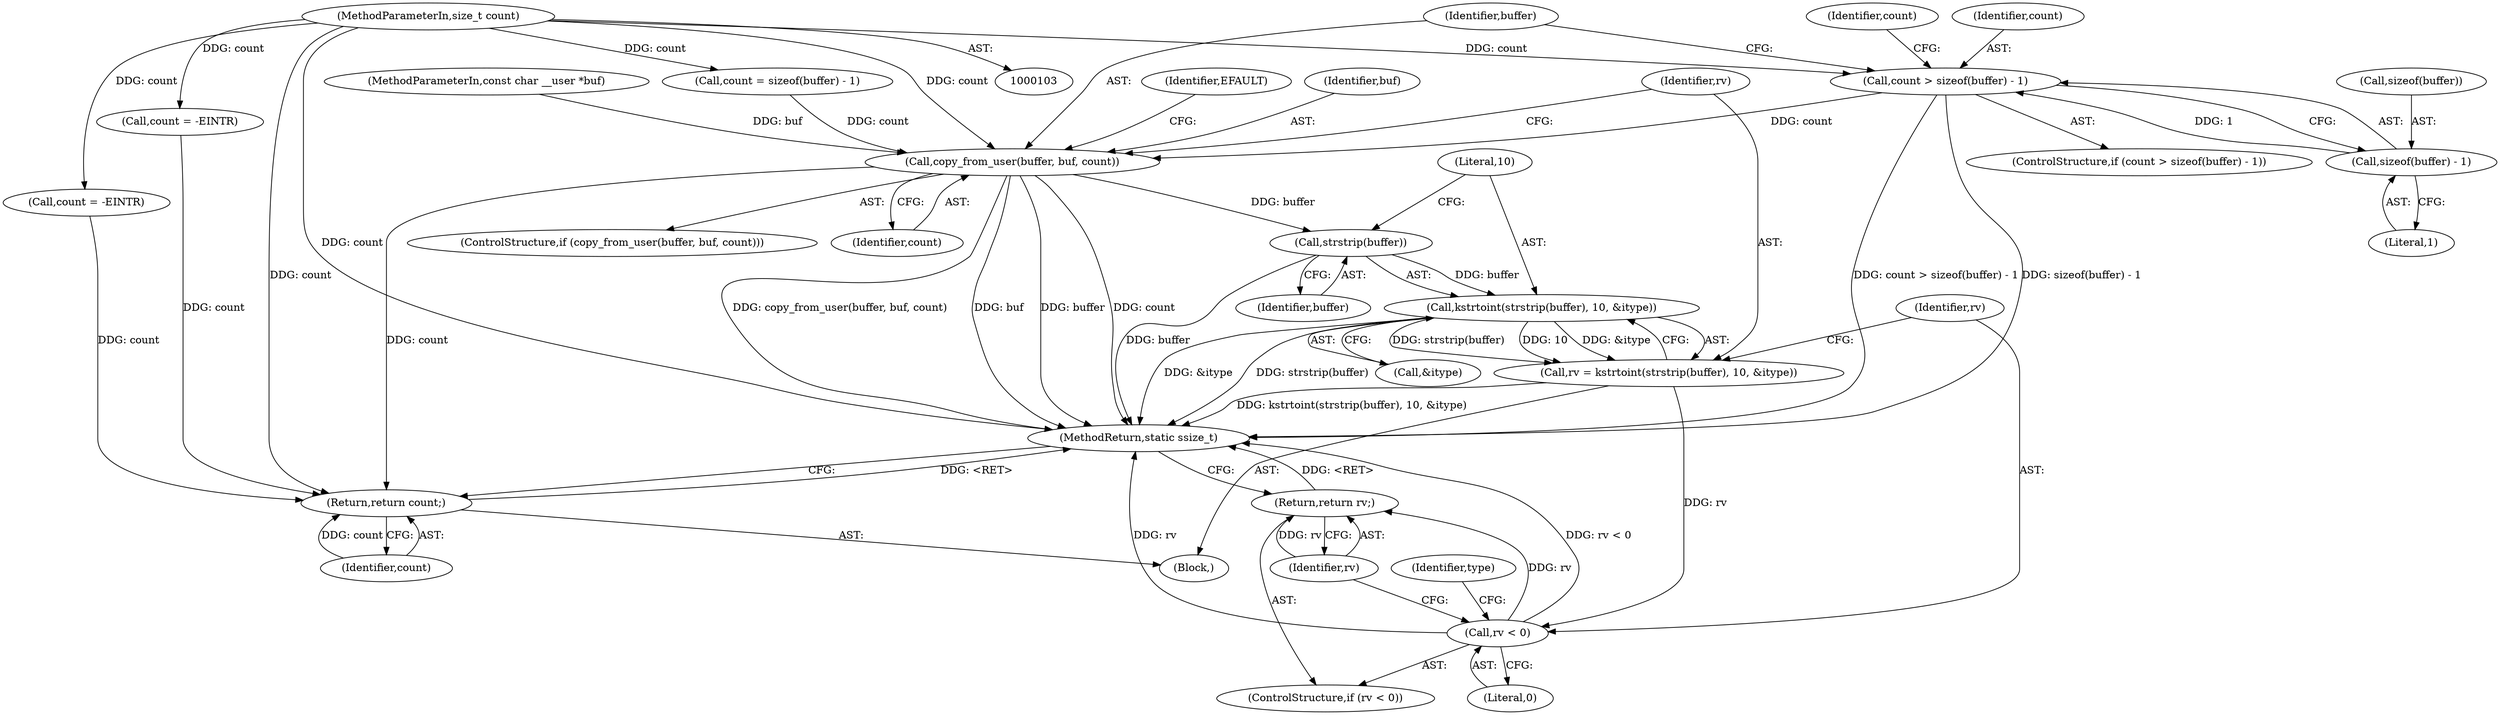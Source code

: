 digraph "0_linux_04f5866e41fb70690e28397487d8bd8eea7d712a_0@API" {
"1000123" [label="(Call,count > sizeof(buffer) - 1)"];
"1000106" [label="(MethodParameterIn,size_t count)"];
"1000125" [label="(Call,sizeof(buffer) - 1)"];
"1000136" [label="(Call,copy_from_user(buffer, buf, count))"];
"1000146" [label="(Call,strstrip(buffer))"];
"1000145" [label="(Call,kstrtoint(strstrip(buffer), 10, &itype))"];
"1000143" [label="(Call,rv = kstrtoint(strstrip(buffer), 10, &itype))"];
"1000152" [label="(Call,rv < 0)"];
"1000155" [label="(Return,return rv;)"];
"1000351" [label="(Return,return count;)"];
"1000154" [label="(Literal,0)"];
"1000128" [label="(Literal,1)"];
"1000135" [label="(ControlStructure,if (copy_from_user(buffer, buf, count)))"];
"1000142" [label="(Identifier,EFAULT)"];
"1000269" [label="(Call,count = -EINTR)"];
"1000148" [label="(Literal,10)"];
"1000138" [label="(Identifier,buf)"];
"1000351" [label="(Return,return count;)"];
"1000149" [label="(Call,&itype)"];
"1000155" [label="(Return,return rv;)"];
"1000122" [label="(ControlStructure,if (count > sizeof(buffer) - 1))"];
"1000139" [label="(Identifier,count)"];
"1000108" [label="(Block,)"];
"1000206" [label="(Call,count = -EINTR)"];
"1000152" [label="(Call,rv < 0)"];
"1000353" [label="(MethodReturn,static ssize_t)"];
"1000145" [label="(Call,kstrtoint(strstrip(buffer), 10, &itype))"];
"1000151" [label="(ControlStructure,if (rv < 0))"];
"1000125" [label="(Call,sizeof(buffer) - 1)"];
"1000144" [label="(Identifier,rv)"];
"1000153" [label="(Identifier,rv)"];
"1000143" [label="(Call,rv = kstrtoint(strstrip(buffer), 10, &itype))"];
"1000137" [label="(Identifier,buffer)"];
"1000352" [label="(Identifier,count)"];
"1000146" [label="(Call,strstrip(buffer))"];
"1000156" [label="(Identifier,rv)"];
"1000106" [label="(MethodParameterIn,size_t count)"];
"1000105" [label="(MethodParameterIn,const char __user *buf)"];
"1000123" [label="(Call,count > sizeof(buffer) - 1)"];
"1000158" [label="(Identifier,type)"];
"1000130" [label="(Identifier,count)"];
"1000124" [label="(Identifier,count)"];
"1000136" [label="(Call,copy_from_user(buffer, buf, count))"];
"1000129" [label="(Call,count = sizeof(buffer) - 1)"];
"1000126" [label="(Call,sizeof(buffer))"];
"1000147" [label="(Identifier,buffer)"];
"1000123" -> "1000122"  [label="AST: "];
"1000123" -> "1000125"  [label="CFG: "];
"1000124" -> "1000123"  [label="AST: "];
"1000125" -> "1000123"  [label="AST: "];
"1000130" -> "1000123"  [label="CFG: "];
"1000137" -> "1000123"  [label="CFG: "];
"1000123" -> "1000353"  [label="DDG: sizeof(buffer) - 1"];
"1000123" -> "1000353"  [label="DDG: count > sizeof(buffer) - 1"];
"1000106" -> "1000123"  [label="DDG: count"];
"1000125" -> "1000123"  [label="DDG: 1"];
"1000123" -> "1000136"  [label="DDG: count"];
"1000106" -> "1000103"  [label="AST: "];
"1000106" -> "1000353"  [label="DDG: count"];
"1000106" -> "1000129"  [label="DDG: count"];
"1000106" -> "1000136"  [label="DDG: count"];
"1000106" -> "1000206"  [label="DDG: count"];
"1000106" -> "1000269"  [label="DDG: count"];
"1000106" -> "1000351"  [label="DDG: count"];
"1000125" -> "1000128"  [label="CFG: "];
"1000126" -> "1000125"  [label="AST: "];
"1000128" -> "1000125"  [label="AST: "];
"1000136" -> "1000135"  [label="AST: "];
"1000136" -> "1000139"  [label="CFG: "];
"1000137" -> "1000136"  [label="AST: "];
"1000138" -> "1000136"  [label="AST: "];
"1000139" -> "1000136"  [label="AST: "];
"1000142" -> "1000136"  [label="CFG: "];
"1000144" -> "1000136"  [label="CFG: "];
"1000136" -> "1000353"  [label="DDG: count"];
"1000136" -> "1000353"  [label="DDG: copy_from_user(buffer, buf, count)"];
"1000136" -> "1000353"  [label="DDG: buf"];
"1000136" -> "1000353"  [label="DDG: buffer"];
"1000105" -> "1000136"  [label="DDG: buf"];
"1000129" -> "1000136"  [label="DDG: count"];
"1000136" -> "1000146"  [label="DDG: buffer"];
"1000136" -> "1000351"  [label="DDG: count"];
"1000146" -> "1000145"  [label="AST: "];
"1000146" -> "1000147"  [label="CFG: "];
"1000147" -> "1000146"  [label="AST: "];
"1000148" -> "1000146"  [label="CFG: "];
"1000146" -> "1000353"  [label="DDG: buffer"];
"1000146" -> "1000145"  [label="DDG: buffer"];
"1000145" -> "1000143"  [label="AST: "];
"1000145" -> "1000149"  [label="CFG: "];
"1000148" -> "1000145"  [label="AST: "];
"1000149" -> "1000145"  [label="AST: "];
"1000143" -> "1000145"  [label="CFG: "];
"1000145" -> "1000353"  [label="DDG: &itype"];
"1000145" -> "1000353"  [label="DDG: strstrip(buffer)"];
"1000145" -> "1000143"  [label="DDG: strstrip(buffer)"];
"1000145" -> "1000143"  [label="DDG: 10"];
"1000145" -> "1000143"  [label="DDG: &itype"];
"1000143" -> "1000108"  [label="AST: "];
"1000144" -> "1000143"  [label="AST: "];
"1000153" -> "1000143"  [label="CFG: "];
"1000143" -> "1000353"  [label="DDG: kstrtoint(strstrip(buffer), 10, &itype)"];
"1000143" -> "1000152"  [label="DDG: rv"];
"1000152" -> "1000151"  [label="AST: "];
"1000152" -> "1000154"  [label="CFG: "];
"1000153" -> "1000152"  [label="AST: "];
"1000154" -> "1000152"  [label="AST: "];
"1000156" -> "1000152"  [label="CFG: "];
"1000158" -> "1000152"  [label="CFG: "];
"1000152" -> "1000353"  [label="DDG: rv < 0"];
"1000152" -> "1000353"  [label="DDG: rv"];
"1000152" -> "1000155"  [label="DDG: rv"];
"1000155" -> "1000151"  [label="AST: "];
"1000155" -> "1000156"  [label="CFG: "];
"1000156" -> "1000155"  [label="AST: "];
"1000353" -> "1000155"  [label="CFG: "];
"1000155" -> "1000353"  [label="DDG: <RET>"];
"1000156" -> "1000155"  [label="DDG: rv"];
"1000351" -> "1000108"  [label="AST: "];
"1000351" -> "1000352"  [label="CFG: "];
"1000352" -> "1000351"  [label="AST: "];
"1000353" -> "1000351"  [label="CFG: "];
"1000351" -> "1000353"  [label="DDG: <RET>"];
"1000352" -> "1000351"  [label="DDG: count"];
"1000206" -> "1000351"  [label="DDG: count"];
"1000269" -> "1000351"  [label="DDG: count"];
}
